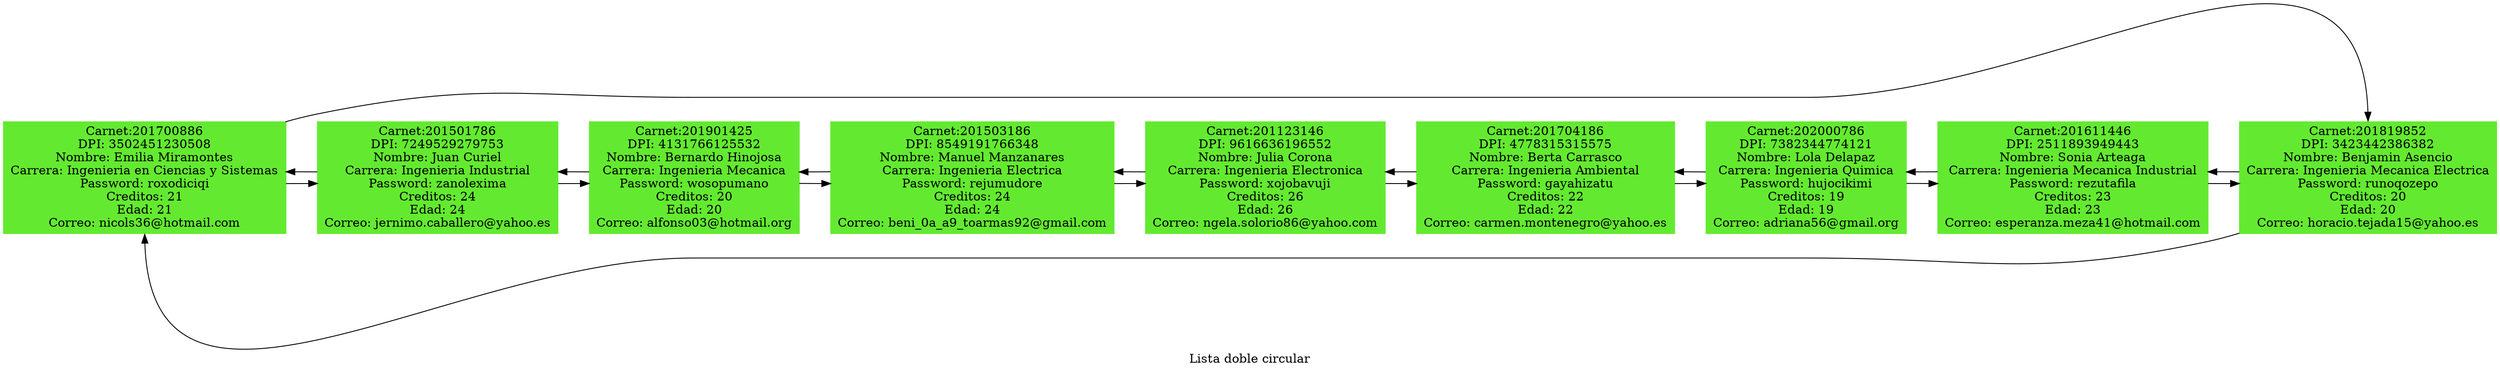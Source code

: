digraph G{
rankdir = LR;
node [style=filled,color="#63EA30"];
label="Lista doble circular"
color=black
n_0[label="Carnet:201700886\nDPI: 3502451230508\nNombre: Emilia Miramontes\nCarrera: Ingenieria en Ciencias y Sistemas\nPassword: roxodiciqi\nCreditos: 21\nEdad: 21\nCorreo: nicols36@hotmail.com",shape=box];
n_1[label="Carnet:201501786\nDPI: 7249529279753\nNombre: Juan Curiel\nCarrera: Ingenieria Industrial\nPassword: zanolexima\nCreditos: 24\nEdad: 24\nCorreo: jernimo.caballero@yahoo.es",shape=box];
n_2[label="Carnet:201901425\nDPI: 4131766125532\nNombre: Bernardo Hinojosa\nCarrera: Ingenieria Mecanica\nPassword: wosopumano\nCreditos: 20\nEdad: 20\nCorreo: alfonso03@hotmail.org",shape=box];
n_3[label="Carnet:201503186\nDPI: 8549191766348\nNombre: Manuel Manzanares\nCarrera: Ingenieria Electrica\nPassword: rejumudore\nCreditos: 24\nEdad: 24\nCorreo: beni_0a_a9_toarmas92@gmail.com",shape=box];
n_4[label="Carnet:201123146\nDPI: 9616636196552\nNombre: Julia Corona\nCarrera: Ingenieria Electronica\nPassword: xojobavuji\nCreditos: 26\nEdad: 26\nCorreo: ngela.solorio86@yahoo.com",shape=box];
n_5[label="Carnet:201704186\nDPI: 4778315315575\nNombre: Berta Carrasco\nCarrera: Ingenieria Ambiental\nPassword: gayahizatu\nCreditos: 22\nEdad: 22\nCorreo: carmen.montenegro@yahoo.es",shape=box];
n_6[label="Carnet:202000786\nDPI: 7382344774121\nNombre: Lola Delapaz\nCarrera: Ingenieria Quimica\nPassword: hujocikimi\nCreditos: 19\nEdad: 19\nCorreo: adriana56@gmail.org",shape=box];
n_7[label="Carnet:201611446\nDPI: 2511893949443\nNombre: Sonia Arteaga\nCarrera: Ingenieria Mecanica Industrial\nPassword: rezutafila\nCreditos: 23\nEdad: 23\nCorreo: esperanza.meza41@hotmail.com",shape=box];
n_8[label="Carnet:201819852\nDPI: 3423442386382\nNombre: Benjamin Asencio\nCarrera: Ingenieria Mecanica Electrica\nPassword: runoqozepo\nCreditos: 20\nEdad: 20\nCorreo: horacio.tejada15@yahoo.es",shape=box];
n_0->n_1;
n_1->n_0;
n_1->n_2;
n_2->n_1;
n_2->n_3;
n_3->n_2;
n_3->n_4;
n_4->n_3;
n_4->n_5;
n_5->n_4;
n_5->n_6;
n_6->n_5;
n_6->n_7;
n_7->n_6;
n_7 ->n_8;
n_8 ->n_7;
n_0 ->n_8:n;
n_8 ->n_0:s;
}
